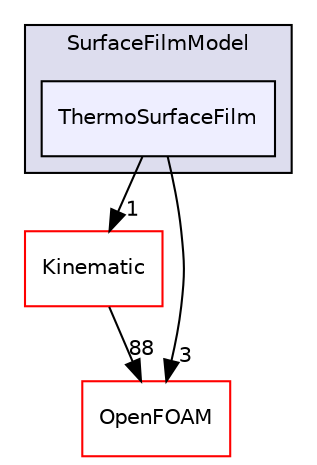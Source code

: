 digraph "src/lagrangian/intermediate/submodels/Thermodynamic/SurfaceFilmModel/ThermoSurfaceFilm" {
  bgcolor=transparent;
  compound=true
  node [ fontsize="10", fontname="Helvetica"];
  edge [ labelfontsize="10", labelfontname="Helvetica"];
  subgraph clusterdir_685b5eb119739f2702439e0c19587c12 {
    graph [ bgcolor="#ddddee", pencolor="black", label="SurfaceFilmModel" fontname="Helvetica", fontsize="10", URL="dir_685b5eb119739f2702439e0c19587c12.html"]
  dir_e702093de7f866a24284add8fc479d1e [shape=box, label="ThermoSurfaceFilm", style="filled", fillcolor="#eeeeff", pencolor="black", URL="dir_e702093de7f866a24284add8fc479d1e.html"];
  }
  dir_280ce042c33ce1e00a1fb89491254772 [shape=box label="Kinematic" color="red" URL="dir_280ce042c33ce1e00a1fb89491254772.html"];
  dir_c5473ff19b20e6ec4dfe5c310b3778a8 [shape=box label="OpenFOAM" color="red" URL="dir_c5473ff19b20e6ec4dfe5c310b3778a8.html"];
  dir_280ce042c33ce1e00a1fb89491254772->dir_c5473ff19b20e6ec4dfe5c310b3778a8 [headlabel="88", labeldistance=1.5 headhref="dir_001507_001896.html"];
  dir_e702093de7f866a24284add8fc479d1e->dir_280ce042c33ce1e00a1fb89491254772 [headlabel="1", labeldistance=1.5 headhref="dir_001636_001507.html"];
  dir_e702093de7f866a24284add8fc479d1e->dir_c5473ff19b20e6ec4dfe5c310b3778a8 [headlabel="3", labeldistance=1.5 headhref="dir_001636_001896.html"];
}

